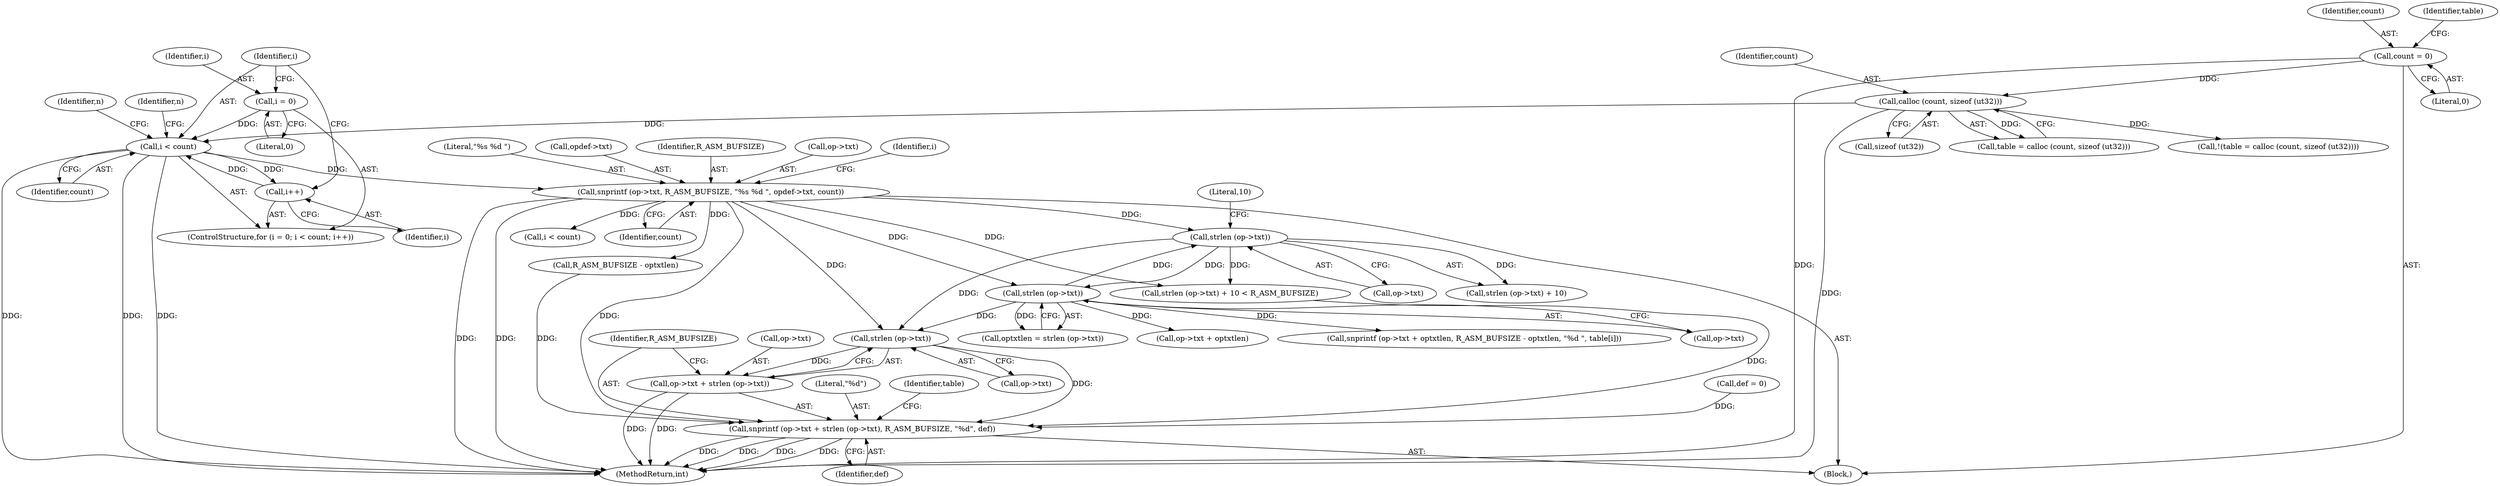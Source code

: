 digraph "0_radare2_bd276ef2fd8ac3401e65be7c126a43175ccfbcd7@API" {
"1000618" [label="(Call,strlen (op->txt))"];
"1000564" [label="(Call,snprintf (op->txt, R_ASM_BUFSIZE, \"%s %d \", opdef->txt, count))"];
"1000494" [label="(Call,i < count)"];
"1000497" [label="(Call,i++)"];
"1000491" [label="(Call,i = 0)"];
"1000475" [label="(Call,calloc (count, sizeof (ut32)))"];
"1000437" [label="(Call,count = 0)"];
"1000584" [label="(Call,strlen (op->txt))"];
"1000596" [label="(Call,strlen (op->txt))"];
"1000613" [label="(Call,snprintf (op->txt + strlen (op->txt), R_ASM_BUFSIZE, \"%d\", def))"];
"1000614" [label="(Call,op->txt + strlen (op->txt))"];
"1000594" [label="(Call,optxtlen = strlen (op->txt))"];
"1000498" [label="(Identifier,i)"];
"1000445" [label="(Call,def = 0)"];
"1000494" [label="(Call,i < count)"];
"1000583" [label="(Call,strlen (op->txt) + 10)"];
"1000438" [label="(Identifier,count)"];
"1000601" [label="(Call,op->txt + optxtlen)"];
"1000623" [label="(Literal,\"%d\")"];
"1000606" [label="(Call,R_ASM_BUFSIZE - optxtlen)"];
"1000565" [label="(Call,op->txt)"];
"1000579" [label="(Call,i < count)"];
"1000619" [label="(Call,op->txt)"];
"1000576" [label="(Identifier,i)"];
"1000618" [label="(Call,strlen (op->txt))"];
"1000439" [label="(Literal,0)"];
"1000569" [label="(Literal,\"%s %d \")"];
"1000492" [label="(Identifier,i)"];
"1000573" [label="(Identifier,count)"];
"1000564" [label="(Call,snprintf (op->txt, R_ASM_BUFSIZE, \"%s %d \", opdef->txt, count))"];
"1000435" [label="(Block,)"];
"1000501" [label="(Identifier,n)"];
"1000476" [label="(Identifier,count)"];
"1000532" [label="(Identifier,n)"];
"1000490" [label="(ControlStructure,for (i = 0; i < count; i++))"];
"1000495" [label="(Identifier,i)"];
"1000588" [label="(Literal,10)"];
"1000570" [label="(Call,opdef->txt)"];
"1000568" [label="(Identifier,R_ASM_BUFSIZE)"];
"1000600" [label="(Call,snprintf (op->txt + optxtlen, R_ASM_BUFSIZE - optxtlen, \"%d \", table[i]))"];
"1000624" [label="(Identifier,def)"];
"1000596" [label="(Call,strlen (op->txt))"];
"1000613" [label="(Call,snprintf (op->txt + strlen (op->txt), R_ASM_BUFSIZE, \"%d\", def))"];
"1000473" [label="(Call,table = calloc (count, sizeof (ut32)))"];
"1001086" [label="(MethodReturn,int)"];
"1000614" [label="(Call,op->txt + strlen (op->txt))"];
"1000496" [label="(Identifier,count)"];
"1000584" [label="(Call,strlen (op->txt))"];
"1000491" [label="(Call,i = 0)"];
"1000475" [label="(Call,calloc (count, sizeof (ut32)))"];
"1000493" [label="(Literal,0)"];
"1000442" [label="(Identifier,table)"];
"1000582" [label="(Call,strlen (op->txt) + 10 < R_ASM_BUFSIZE)"];
"1000437" [label="(Call,count = 0)"];
"1000585" [label="(Call,op->txt)"];
"1000615" [label="(Call,op->txt)"];
"1000497" [label="(Call,i++)"];
"1000626" [label="(Identifier,table)"];
"1000472" [label="(Call,!(table = calloc (count, sizeof (ut32))))"];
"1000597" [label="(Call,op->txt)"];
"1000477" [label="(Call,sizeof (ut32))"];
"1000622" [label="(Identifier,R_ASM_BUFSIZE)"];
"1000618" -> "1000614"  [label="AST: "];
"1000618" -> "1000619"  [label="CFG: "];
"1000619" -> "1000618"  [label="AST: "];
"1000614" -> "1000618"  [label="CFG: "];
"1000618" -> "1000613"  [label="DDG: "];
"1000618" -> "1000614"  [label="DDG: "];
"1000564" -> "1000618"  [label="DDG: "];
"1000584" -> "1000618"  [label="DDG: "];
"1000596" -> "1000618"  [label="DDG: "];
"1000564" -> "1000435"  [label="AST: "];
"1000564" -> "1000573"  [label="CFG: "];
"1000565" -> "1000564"  [label="AST: "];
"1000568" -> "1000564"  [label="AST: "];
"1000569" -> "1000564"  [label="AST: "];
"1000570" -> "1000564"  [label="AST: "];
"1000573" -> "1000564"  [label="AST: "];
"1000576" -> "1000564"  [label="CFG: "];
"1000564" -> "1001086"  [label="DDG: "];
"1000564" -> "1001086"  [label="DDG: "];
"1000494" -> "1000564"  [label="DDG: "];
"1000564" -> "1000579"  [label="DDG: "];
"1000564" -> "1000584"  [label="DDG: "];
"1000564" -> "1000582"  [label="DDG: "];
"1000564" -> "1000596"  [label="DDG: "];
"1000564" -> "1000606"  [label="DDG: "];
"1000564" -> "1000613"  [label="DDG: "];
"1000494" -> "1000490"  [label="AST: "];
"1000494" -> "1000496"  [label="CFG: "];
"1000495" -> "1000494"  [label="AST: "];
"1000496" -> "1000494"  [label="AST: "];
"1000501" -> "1000494"  [label="CFG: "];
"1000532" -> "1000494"  [label="CFG: "];
"1000494" -> "1001086"  [label="DDG: "];
"1000494" -> "1001086"  [label="DDG: "];
"1000494" -> "1001086"  [label="DDG: "];
"1000497" -> "1000494"  [label="DDG: "];
"1000491" -> "1000494"  [label="DDG: "];
"1000475" -> "1000494"  [label="DDG: "];
"1000494" -> "1000497"  [label="DDG: "];
"1000497" -> "1000490"  [label="AST: "];
"1000497" -> "1000498"  [label="CFG: "];
"1000498" -> "1000497"  [label="AST: "];
"1000495" -> "1000497"  [label="CFG: "];
"1000491" -> "1000490"  [label="AST: "];
"1000491" -> "1000493"  [label="CFG: "];
"1000492" -> "1000491"  [label="AST: "];
"1000493" -> "1000491"  [label="AST: "];
"1000495" -> "1000491"  [label="CFG: "];
"1000475" -> "1000473"  [label="AST: "];
"1000475" -> "1000477"  [label="CFG: "];
"1000476" -> "1000475"  [label="AST: "];
"1000477" -> "1000475"  [label="AST: "];
"1000473" -> "1000475"  [label="CFG: "];
"1000475" -> "1001086"  [label="DDG: "];
"1000475" -> "1000472"  [label="DDG: "];
"1000475" -> "1000473"  [label="DDG: "];
"1000437" -> "1000475"  [label="DDG: "];
"1000437" -> "1000435"  [label="AST: "];
"1000437" -> "1000439"  [label="CFG: "];
"1000438" -> "1000437"  [label="AST: "];
"1000439" -> "1000437"  [label="AST: "];
"1000442" -> "1000437"  [label="CFG: "];
"1000437" -> "1001086"  [label="DDG: "];
"1000584" -> "1000583"  [label="AST: "];
"1000584" -> "1000585"  [label="CFG: "];
"1000585" -> "1000584"  [label="AST: "];
"1000588" -> "1000584"  [label="CFG: "];
"1000584" -> "1000582"  [label="DDG: "];
"1000584" -> "1000583"  [label="DDG: "];
"1000596" -> "1000584"  [label="DDG: "];
"1000584" -> "1000596"  [label="DDG: "];
"1000596" -> "1000594"  [label="AST: "];
"1000596" -> "1000597"  [label="CFG: "];
"1000597" -> "1000596"  [label="AST: "];
"1000594" -> "1000596"  [label="CFG: "];
"1000596" -> "1000594"  [label="DDG: "];
"1000596" -> "1000600"  [label="DDG: "];
"1000596" -> "1000601"  [label="DDG: "];
"1000613" -> "1000435"  [label="AST: "];
"1000613" -> "1000624"  [label="CFG: "];
"1000614" -> "1000613"  [label="AST: "];
"1000622" -> "1000613"  [label="AST: "];
"1000623" -> "1000613"  [label="AST: "];
"1000624" -> "1000613"  [label="AST: "];
"1000626" -> "1000613"  [label="CFG: "];
"1000613" -> "1001086"  [label="DDG: "];
"1000613" -> "1001086"  [label="DDG: "];
"1000613" -> "1001086"  [label="DDG: "];
"1000613" -> "1001086"  [label="DDG: "];
"1000606" -> "1000613"  [label="DDG: "];
"1000582" -> "1000613"  [label="DDG: "];
"1000445" -> "1000613"  [label="DDG: "];
"1000615" -> "1000614"  [label="AST: "];
"1000622" -> "1000614"  [label="CFG: "];
"1000614" -> "1001086"  [label="DDG: "];
"1000614" -> "1001086"  [label="DDG: "];
}
